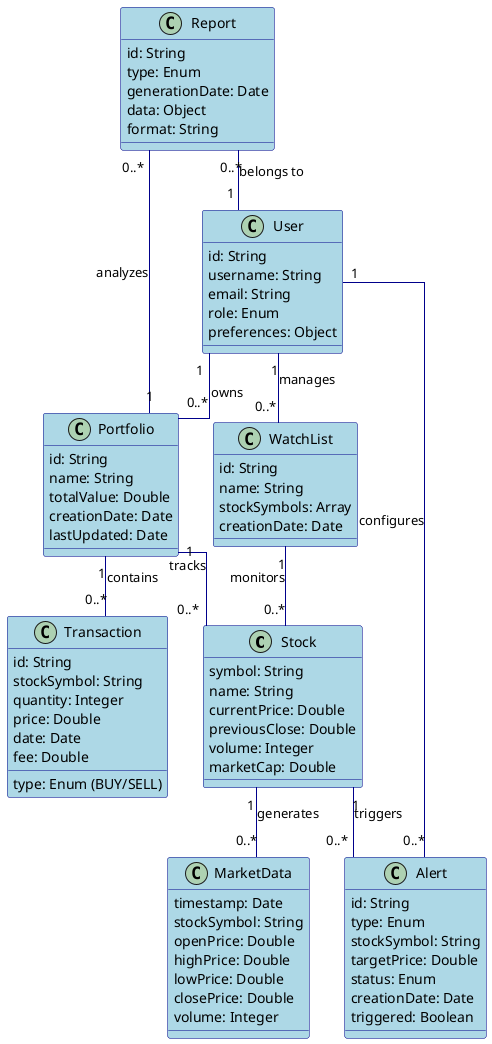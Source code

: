 @startuml StockMonitor Business Concept Model

' Style definitions
skinparam class {
    BackgroundColor LightBlue
    ArrowColor DarkBlue
    BorderColor DarkBlue
}
skinparam linetype ortho

' Core business entities
class "Stock" as Stock {
    symbol: String
    name: String
    currentPrice: Double
    previousClose: Double
    volume: Integer
    marketCap: Double
}

class "User" as User {
    id: String
    username: String
    email: String
    role: Enum
    preferences: Object
}

class "Portfolio" as Portfolio {
    id: String
    name: String
    totalValue: Double
    creationDate: Date
    lastUpdated: Date
}

class "Transaction" as Transaction {
    id: String
    type: Enum (BUY/SELL)
    stockSymbol: String
    quantity: Integer
    price: Double
    date: Date
    fee: Double
}

class "Alert" as Alert {
    id: String
    type: Enum
    stockSymbol: String
    targetPrice: Double
    status: Enum
    creationDate: Date
    triggered: Boolean
}

class "MarketData" as MarketData {
    timestamp: Date
    stockSymbol: String
    openPrice: Double
    highPrice: Double
    lowPrice: Double
    closePrice: Double
    volume: Integer
}

class "WatchList" as WatchList {
    id: String
    name: String
    stockSymbols: Array
    creationDate: Date
}

class "Report" as Report {
    id: String
    type: Enum
    generationDate: Date
    data: Object
    format: String
}

' Relationships
User "1" -- "0..*" Portfolio : owns
User "1" -- "0..*" WatchList : manages
User "1" -- "0..*" Alert : configures

Portfolio "1" -- "0..*" Transaction : contains
Portfolio "1" -- "0..*" Stock : tracks

WatchList "1" -- "0..*" Stock : monitors

Stock "1" -- "0..*" MarketData : generates
Stock "1" -- "0..*" Alert : triggers

Report "0..*" -- "1" Portfolio : analyzes
Report "0..*" -- "1" User : belongs to

@enduml 